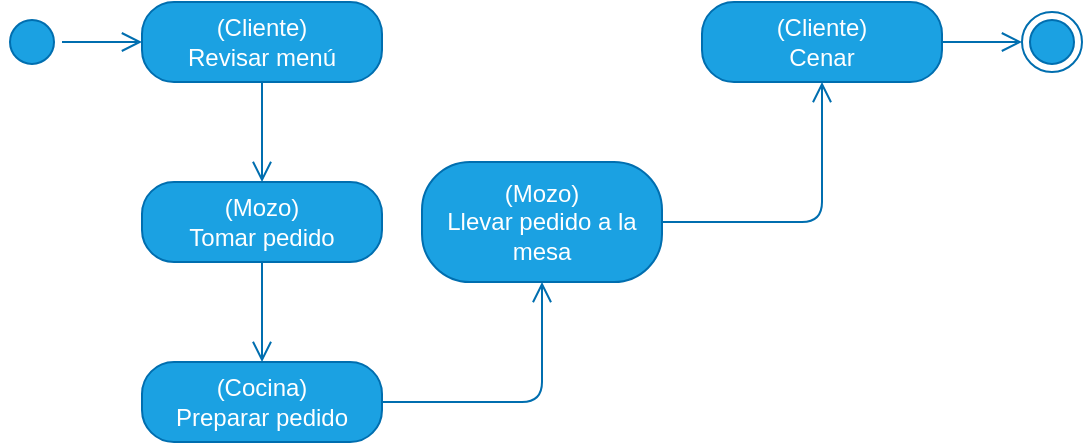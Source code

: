 <mxfile>
    <diagram id="NjB9zPXBMRY546YFZkir" name="Page-1">
        <mxGraphModel dx="640" dy="540" grid="1" gridSize="10" guides="1" tooltips="1" connect="1" arrows="1" fold="1" page="1" pageScale="1" pageWidth="850" pageHeight="1100" math="0" shadow="0">
            <root>
                <mxCell id="0"/>
                <mxCell id="1" parent="0"/>
                <mxCell id="8" value="" style="edgeStyle=orthogonalEdgeStyle;html=1;verticalAlign=bottom;endArrow=open;endSize=8;strokeColor=#006EAF;fillColor=#1ba1e2;fontStyle=0" parent="1" source="7" edge="1" target="9">
                    <mxGeometry relative="1" as="geometry">
                        <mxPoint x="100" y="-200" as="targetPoint"/>
                    </mxGeometry>
                </mxCell>
                <mxCell id="20" value="" style="edgeStyle=orthogonalEdgeStyle;html=1;verticalAlign=bottom;endArrow=open;endSize=8;strokeColor=#006EAF;entryX=0.5;entryY=0;entryDx=0;entryDy=0;fillColor=#1ba1e2;fontStyle=0" parent="1" source="9" target="11" edge="1">
                    <mxGeometry relative="1" as="geometry">
                        <mxPoint x="110" y="-190" as="targetPoint"/>
                        <mxPoint x="70" y="-190" as="sourcePoint"/>
                    </mxGeometry>
                </mxCell>
                <mxCell id="12" value="" style="edgeStyle=orthogonalEdgeStyle;html=1;verticalAlign=bottom;endArrow=open;endSize=8;strokeColor=#006EAF;fillColor=#1ba1e2;fontStyle=0" parent="1" source="11" target="13" edge="1">
                    <mxGeometry relative="1" as="geometry">
                        <mxPoint x="110" y="20" as="targetPoint"/>
                    </mxGeometry>
                </mxCell>
                <mxCell id="16" value="" style="edgeStyle=orthogonalEdgeStyle;html=1;verticalAlign=bottom;endArrow=open;endSize=8;strokeColor=#006EAF;entryX=0.5;entryY=1;entryDx=0;entryDy=0;fillColor=#1ba1e2;fontStyle=0" parent="1" source="15" target="17" edge="1">
                    <mxGeometry relative="1" as="geometry">
                        <mxPoint x="260" y="20" as="targetPoint"/>
                    </mxGeometry>
                </mxCell>
                <mxCell id="14" value="" style="edgeStyle=orthogonalEdgeStyle;html=1;verticalAlign=bottom;endArrow=open;endSize=8;strokeColor=#006EAF;fillColor=#1ba1e2;fontStyle=0" parent="1" source="13" target="15" edge="1">
                    <mxGeometry relative="1" as="geometry">
                        <mxPoint x="220" y="130" as="targetPoint"/>
                    </mxGeometry>
                </mxCell>
                <mxCell id="7" value="" style="ellipse;html=1;shape=startState;fillColor=#1ba1e2;strokeColor=#006EAF;fontColor=#ffffff;fontStyle=0" parent="1" vertex="1">
                    <mxGeometry x="30" y="45" width="30" height="30" as="geometry"/>
                </mxCell>
                <mxCell id="9" value="(Cliente)&lt;br&gt;Revisar menú" style="rounded=1;whiteSpace=wrap;html=1;arcSize=40;fontColor=#ffffff;fillColor=#1ba1e2;strokeColor=#006EAF;fontStyle=0" parent="1" vertex="1">
                    <mxGeometry x="100" y="40" width="120" height="40" as="geometry"/>
                </mxCell>
                <mxCell id="17" value="(Cliente)&lt;br&gt;Cenar" style="rounded=1;whiteSpace=wrap;html=1;arcSize=40;fontColor=#ffffff;fillColor=#1ba1e2;strokeColor=#006EAF;fontStyle=0" parent="1" vertex="1">
                    <mxGeometry x="380" y="40" width="120" height="40" as="geometry"/>
                </mxCell>
                <mxCell id="21" value="" style="ellipse;html=1;shape=endState;fillColor=#1ba1e2;strokeColor=#006EAF;fontColor=#ffffff;fontStyle=0" parent="1" vertex="1">
                    <mxGeometry x="540" y="45" width="30" height="30" as="geometry"/>
                </mxCell>
                <mxCell id="11" value="(Mozo)&lt;br&gt;Tomar pedido" style="rounded=1;whiteSpace=wrap;html=1;arcSize=40;fontColor=#ffffff;fillColor=#1ba1e2;strokeColor=#006EAF;fontStyle=0" parent="1" vertex="1">
                    <mxGeometry x="100" y="130" width="120" height="40" as="geometry"/>
                </mxCell>
                <mxCell id="15" value="(Mozo)&lt;br&gt;Llevar pedido a la mesa" style="rounded=1;whiteSpace=wrap;html=1;arcSize=40;fontColor=#ffffff;fillColor=#1ba1e2;strokeColor=#006EAF;fontStyle=0" parent="1" vertex="1">
                    <mxGeometry x="240" y="120" width="120" height="60" as="geometry"/>
                </mxCell>
                <mxCell id="13" value="(Cocina)&lt;br&gt;Preparar pedido" style="rounded=1;whiteSpace=wrap;html=1;arcSize=40;fontColor=#ffffff;fillColor=#1ba1e2;strokeColor=#006EAF;fontStyle=0" parent="1" vertex="1">
                    <mxGeometry x="100" y="220" width="120" height="40" as="geometry"/>
                </mxCell>
                <mxCell id="10" value="" style="edgeStyle=orthogonalEdgeStyle;html=1;verticalAlign=bottom;endArrow=open;endSize=8;strokeColor=#006EAF;startArrow=none;fillColor=#1ba1e2;fontStyle=0" parent="1" source="17" target="21" edge="1">
                    <mxGeometry relative="1" as="geometry">
                        <mxPoint x="445" y="130" as="targetPoint"/>
                    </mxGeometry>
                </mxCell>
            </root>
        </mxGraphModel>
    </diagram>
</mxfile>